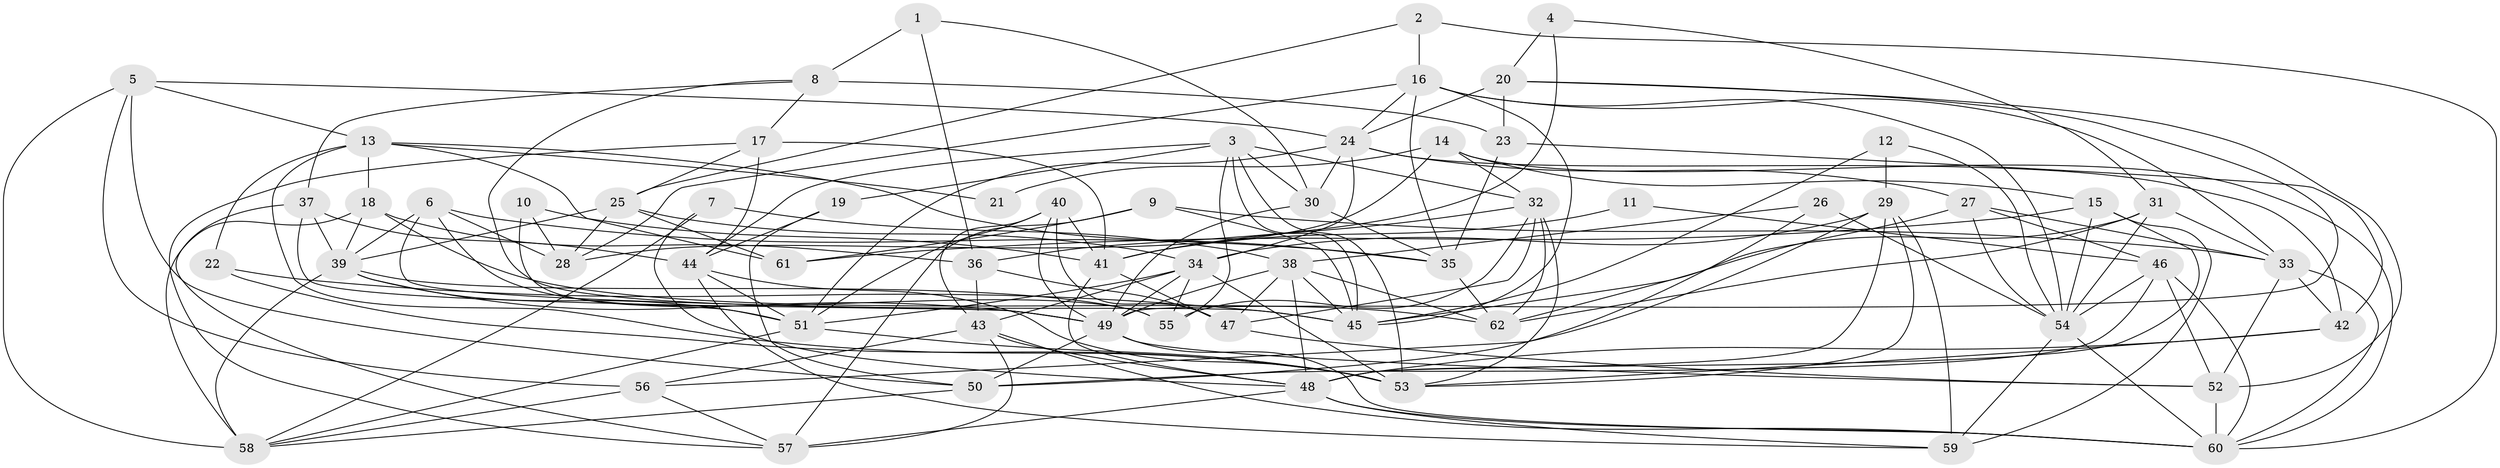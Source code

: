// original degree distribution, {3: 0.3008130081300813, 6: 0.10569105691056911, 4: 0.22764227642276422, 5: 0.21951219512195122, 2: 0.11382113821138211, 7: 0.032520325203252036}
// Generated by graph-tools (version 1.1) at 2025/26/03/09/25 03:26:20]
// undirected, 62 vertices, 175 edges
graph export_dot {
graph [start="1"]
  node [color=gray90,style=filled];
  1;
  2;
  3;
  4;
  5;
  6;
  7;
  8;
  9;
  10;
  11;
  12;
  13;
  14;
  15;
  16;
  17;
  18;
  19;
  20;
  21;
  22;
  23;
  24;
  25;
  26;
  27;
  28;
  29;
  30;
  31;
  32;
  33;
  34;
  35;
  36;
  37;
  38;
  39;
  40;
  41;
  42;
  43;
  44;
  45;
  46;
  47;
  48;
  49;
  50;
  51;
  52;
  53;
  54;
  55;
  56;
  57;
  58;
  59;
  60;
  61;
  62;
  1 -- 8 [weight=1.0];
  1 -- 30 [weight=1.0];
  1 -- 36 [weight=1.0];
  2 -- 16 [weight=1.0];
  2 -- 25 [weight=1.0];
  2 -- 60 [weight=1.0];
  3 -- 19 [weight=1.0];
  3 -- 30 [weight=1.0];
  3 -- 32 [weight=1.0];
  3 -- 44 [weight=1.0];
  3 -- 45 [weight=1.0];
  3 -- 53 [weight=1.0];
  3 -- 55 [weight=1.0];
  4 -- 20 [weight=1.0];
  4 -- 31 [weight=1.0];
  4 -- 36 [weight=1.0];
  5 -- 13 [weight=1.0];
  5 -- 24 [weight=1.0];
  5 -- 50 [weight=1.0];
  5 -- 56 [weight=1.0];
  5 -- 58 [weight=1.0];
  6 -- 28 [weight=1.0];
  6 -- 35 [weight=1.0];
  6 -- 39 [weight=1.0];
  6 -- 49 [weight=1.0];
  6 -- 55 [weight=1.0];
  7 -- 38 [weight=1.0];
  7 -- 48 [weight=1.0];
  7 -- 58 [weight=1.0];
  8 -- 17 [weight=1.0];
  8 -- 23 [weight=2.0];
  8 -- 37 [weight=1.0];
  8 -- 45 [weight=1.0];
  9 -- 33 [weight=1.0];
  9 -- 45 [weight=1.0];
  9 -- 57 [weight=1.0];
  9 -- 61 [weight=1.0];
  10 -- 28 [weight=1.0];
  10 -- 41 [weight=1.0];
  10 -- 51 [weight=1.0];
  11 -- 41 [weight=1.0];
  11 -- 46 [weight=1.0];
  12 -- 29 [weight=2.0];
  12 -- 45 [weight=1.0];
  12 -- 54 [weight=1.0];
  13 -- 18 [weight=1.0];
  13 -- 21 [weight=1.0];
  13 -- 22 [weight=1.0];
  13 -- 35 [weight=1.0];
  13 -- 53 [weight=1.0];
  13 -- 61 [weight=1.0];
  14 -- 15 [weight=1.0];
  14 -- 21 [weight=1.0];
  14 -- 28 [weight=2.0];
  14 -- 32 [weight=1.0];
  14 -- 60 [weight=1.0];
  15 -- 48 [weight=1.0];
  15 -- 54 [weight=1.0];
  15 -- 59 [weight=1.0];
  15 -- 61 [weight=1.0];
  16 -- 24 [weight=1.0];
  16 -- 28 [weight=1.0];
  16 -- 33 [weight=1.0];
  16 -- 35 [weight=1.0];
  16 -- 45 [weight=1.0];
  16 -- 54 [weight=1.0];
  17 -- 25 [weight=1.0];
  17 -- 41 [weight=1.0];
  17 -- 44 [weight=1.0];
  17 -- 57 [weight=1.0];
  18 -- 36 [weight=1.0];
  18 -- 39 [weight=1.0];
  18 -- 58 [weight=1.0];
  18 -- 62 [weight=1.0];
  19 -- 44 [weight=1.0];
  19 -- 50 [weight=1.0];
  20 -- 23 [weight=1.0];
  20 -- 24 [weight=1.0];
  20 -- 49 [weight=1.0];
  20 -- 52 [weight=1.0];
  22 -- 45 [weight=1.0];
  22 -- 53 [weight=1.0];
  23 -- 35 [weight=1.0];
  23 -- 42 [weight=1.0];
  24 -- 27 [weight=1.0];
  24 -- 30 [weight=1.0];
  24 -- 34 [weight=1.0];
  24 -- 42 [weight=1.0];
  24 -- 51 [weight=1.0];
  25 -- 28 [weight=1.0];
  25 -- 34 [weight=1.0];
  25 -- 39 [weight=1.0];
  25 -- 61 [weight=1.0];
  26 -- 38 [weight=1.0];
  26 -- 50 [weight=1.0];
  26 -- 54 [weight=1.0];
  27 -- 33 [weight=1.0];
  27 -- 46 [weight=1.0];
  27 -- 54 [weight=1.0];
  27 -- 62 [weight=1.0];
  29 -- 34 [weight=1.0];
  29 -- 48 [weight=1.0];
  29 -- 53 [weight=1.0];
  29 -- 56 [weight=1.0];
  29 -- 59 [weight=1.0];
  30 -- 35 [weight=1.0];
  30 -- 49 [weight=1.0];
  31 -- 33 [weight=1.0];
  31 -- 45 [weight=1.0];
  31 -- 54 [weight=2.0];
  31 -- 62 [weight=1.0];
  32 -- 41 [weight=1.0];
  32 -- 47 [weight=1.0];
  32 -- 53 [weight=1.0];
  32 -- 55 [weight=1.0];
  32 -- 62 [weight=1.0];
  33 -- 42 [weight=1.0];
  33 -- 52 [weight=1.0];
  33 -- 60 [weight=1.0];
  34 -- 43 [weight=1.0];
  34 -- 49 [weight=1.0];
  34 -- 51 [weight=1.0];
  34 -- 53 [weight=2.0];
  34 -- 55 [weight=1.0];
  35 -- 62 [weight=1.0];
  36 -- 43 [weight=1.0];
  36 -- 47 [weight=1.0];
  37 -- 39 [weight=1.0];
  37 -- 44 [weight=1.0];
  37 -- 49 [weight=1.0];
  37 -- 57 [weight=1.0];
  38 -- 45 [weight=1.0];
  38 -- 47 [weight=1.0];
  38 -- 48 [weight=2.0];
  38 -- 49 [weight=1.0];
  38 -- 62 [weight=1.0];
  39 -- 49 [weight=1.0];
  39 -- 51 [weight=1.0];
  39 -- 55 [weight=1.0];
  39 -- 58 [weight=1.0];
  40 -- 41 [weight=1.0];
  40 -- 43 [weight=1.0];
  40 -- 47 [weight=1.0];
  40 -- 49 [weight=1.0];
  40 -- 51 [weight=1.0];
  41 -- 47 [weight=1.0];
  41 -- 48 [weight=1.0];
  42 -- 48 [weight=1.0];
  42 -- 53 [weight=1.0];
  43 -- 48 [weight=1.0];
  43 -- 56 [weight=1.0];
  43 -- 57 [weight=1.0];
  43 -- 60 [weight=1.0];
  44 -- 51 [weight=1.0];
  44 -- 53 [weight=1.0];
  44 -- 59 [weight=1.0];
  46 -- 50 [weight=1.0];
  46 -- 52 [weight=1.0];
  46 -- 54 [weight=1.0];
  46 -- 60 [weight=1.0];
  47 -- 52 [weight=1.0];
  48 -- 57 [weight=1.0];
  48 -- 59 [weight=1.0];
  48 -- 60 [weight=1.0];
  49 -- 50 [weight=1.0];
  49 -- 52 [weight=1.0];
  49 -- 60 [weight=1.0];
  50 -- 58 [weight=1.0];
  51 -- 53 [weight=1.0];
  51 -- 58 [weight=2.0];
  52 -- 60 [weight=1.0];
  54 -- 59 [weight=1.0];
  54 -- 60 [weight=1.0];
  56 -- 57 [weight=1.0];
  56 -- 58 [weight=1.0];
}
